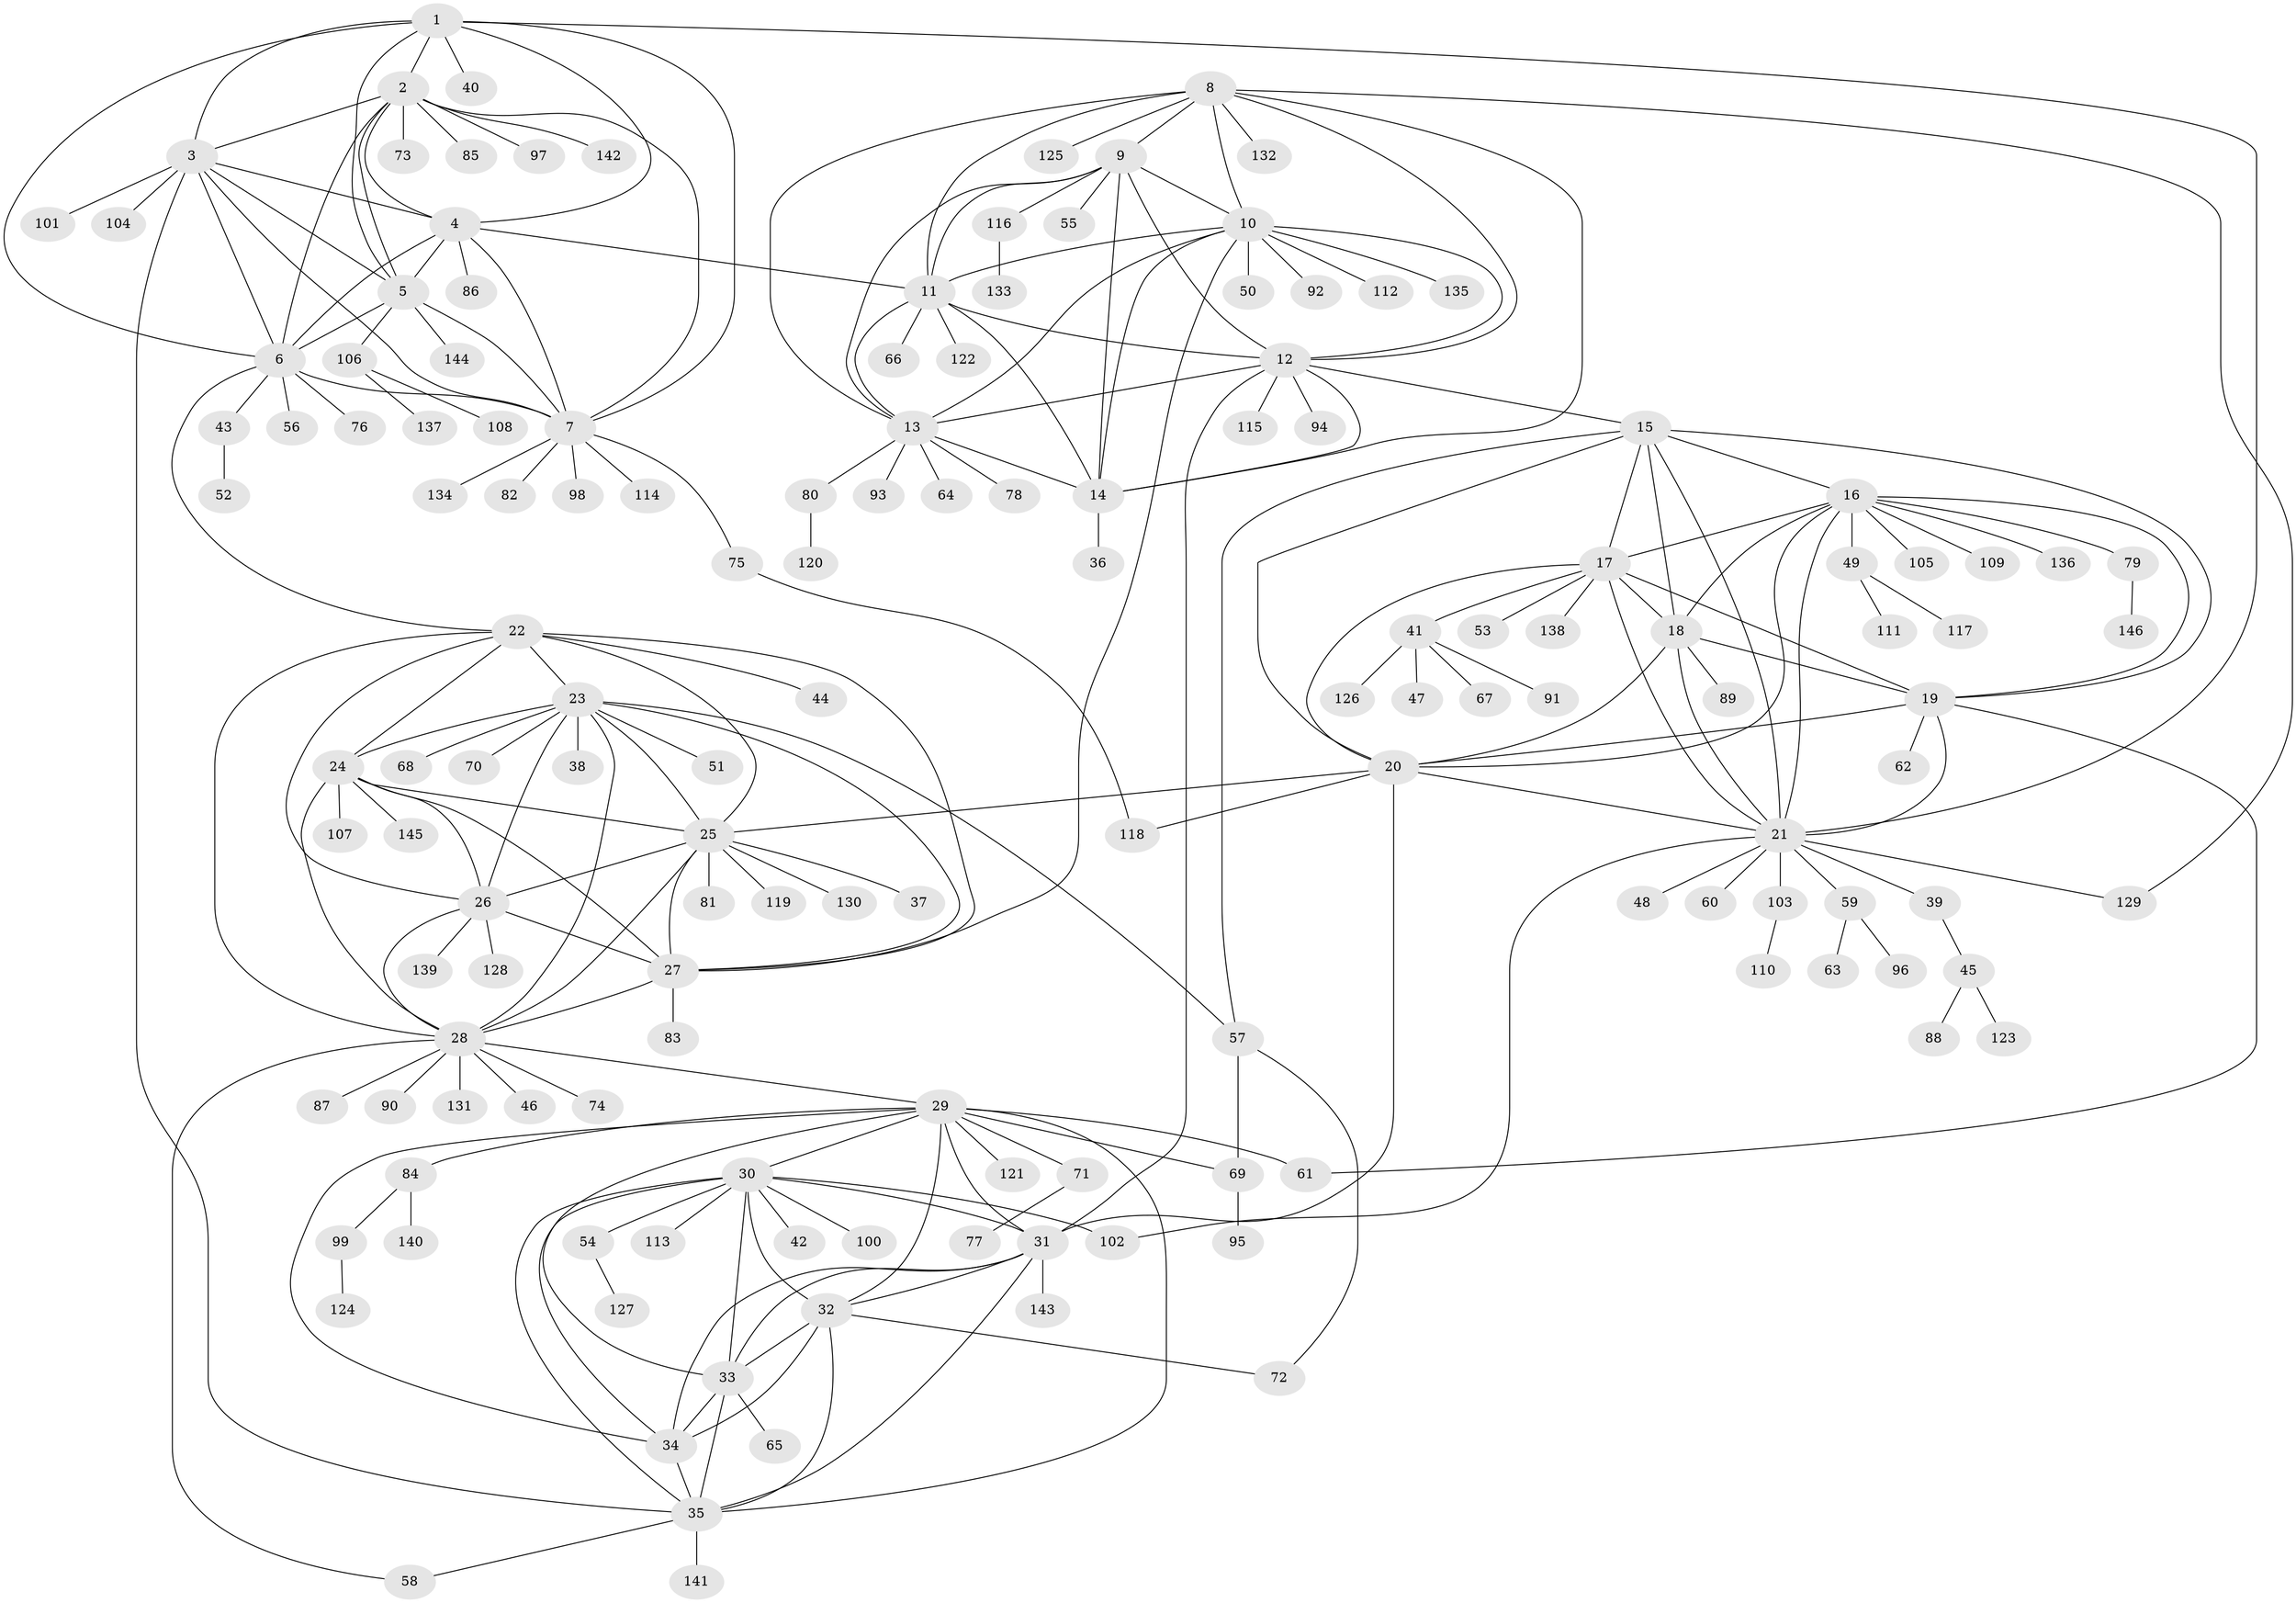// coarse degree distribution, {6: 0.02654867256637168, 8: 0.04424778761061947, 12: 0.008849557522123894, 14: 0.017699115044247787, 7: 0.04424778761061947, 10: 0.04424778761061947, 16: 0.008849557522123894, 5: 0.017699115044247787, 9: 0.008849557522123894, 4: 0.02654867256637168, 1: 0.6460176991150443, 2: 0.09734513274336283, 3: 0.008849557522123894}
// Generated by graph-tools (version 1.1) at 2025/42/03/06/25 10:42:08]
// undirected, 146 vertices, 234 edges
graph export_dot {
graph [start="1"]
  node [color=gray90,style=filled];
  1;
  2;
  3;
  4;
  5;
  6;
  7;
  8;
  9;
  10;
  11;
  12;
  13;
  14;
  15;
  16;
  17;
  18;
  19;
  20;
  21;
  22;
  23;
  24;
  25;
  26;
  27;
  28;
  29;
  30;
  31;
  32;
  33;
  34;
  35;
  36;
  37;
  38;
  39;
  40;
  41;
  42;
  43;
  44;
  45;
  46;
  47;
  48;
  49;
  50;
  51;
  52;
  53;
  54;
  55;
  56;
  57;
  58;
  59;
  60;
  61;
  62;
  63;
  64;
  65;
  66;
  67;
  68;
  69;
  70;
  71;
  72;
  73;
  74;
  75;
  76;
  77;
  78;
  79;
  80;
  81;
  82;
  83;
  84;
  85;
  86;
  87;
  88;
  89;
  90;
  91;
  92;
  93;
  94;
  95;
  96;
  97;
  98;
  99;
  100;
  101;
  102;
  103;
  104;
  105;
  106;
  107;
  108;
  109;
  110;
  111;
  112;
  113;
  114;
  115;
  116;
  117;
  118;
  119;
  120;
  121;
  122;
  123;
  124;
  125;
  126;
  127;
  128;
  129;
  130;
  131;
  132;
  133;
  134;
  135;
  136;
  137;
  138;
  139;
  140;
  141;
  142;
  143;
  144;
  145;
  146;
  1 -- 2;
  1 -- 3;
  1 -- 4;
  1 -- 5;
  1 -- 6;
  1 -- 7;
  1 -- 21;
  1 -- 40;
  2 -- 3;
  2 -- 4;
  2 -- 5;
  2 -- 6;
  2 -- 7;
  2 -- 73;
  2 -- 85;
  2 -- 97;
  2 -- 142;
  3 -- 4;
  3 -- 5;
  3 -- 6;
  3 -- 7;
  3 -- 35;
  3 -- 101;
  3 -- 104;
  4 -- 5;
  4 -- 6;
  4 -- 7;
  4 -- 11;
  4 -- 86;
  5 -- 6;
  5 -- 7;
  5 -- 106;
  5 -- 144;
  6 -- 7;
  6 -- 22;
  6 -- 43;
  6 -- 56;
  6 -- 76;
  7 -- 75;
  7 -- 82;
  7 -- 98;
  7 -- 114;
  7 -- 134;
  8 -- 9;
  8 -- 10;
  8 -- 11;
  8 -- 12;
  8 -- 13;
  8 -- 14;
  8 -- 125;
  8 -- 129;
  8 -- 132;
  9 -- 10;
  9 -- 11;
  9 -- 12;
  9 -- 13;
  9 -- 14;
  9 -- 55;
  9 -- 116;
  10 -- 11;
  10 -- 12;
  10 -- 13;
  10 -- 14;
  10 -- 27;
  10 -- 50;
  10 -- 92;
  10 -- 112;
  10 -- 135;
  11 -- 12;
  11 -- 13;
  11 -- 14;
  11 -- 66;
  11 -- 122;
  12 -- 13;
  12 -- 14;
  12 -- 15;
  12 -- 31;
  12 -- 94;
  12 -- 115;
  13 -- 14;
  13 -- 64;
  13 -- 78;
  13 -- 80;
  13 -- 93;
  14 -- 36;
  15 -- 16;
  15 -- 17;
  15 -- 18;
  15 -- 19;
  15 -- 20;
  15 -- 21;
  15 -- 57;
  16 -- 17;
  16 -- 18;
  16 -- 19;
  16 -- 20;
  16 -- 21;
  16 -- 49;
  16 -- 79;
  16 -- 105;
  16 -- 109;
  16 -- 136;
  17 -- 18;
  17 -- 19;
  17 -- 20;
  17 -- 21;
  17 -- 41;
  17 -- 53;
  17 -- 138;
  18 -- 19;
  18 -- 20;
  18 -- 21;
  18 -- 89;
  19 -- 20;
  19 -- 21;
  19 -- 61;
  19 -- 62;
  20 -- 21;
  20 -- 25;
  20 -- 31;
  20 -- 118;
  21 -- 39;
  21 -- 48;
  21 -- 59;
  21 -- 60;
  21 -- 102;
  21 -- 103;
  21 -- 129;
  22 -- 23;
  22 -- 24;
  22 -- 25;
  22 -- 26;
  22 -- 27;
  22 -- 28;
  22 -- 44;
  23 -- 24;
  23 -- 25;
  23 -- 26;
  23 -- 27;
  23 -- 28;
  23 -- 38;
  23 -- 51;
  23 -- 57;
  23 -- 68;
  23 -- 70;
  24 -- 25;
  24 -- 26;
  24 -- 27;
  24 -- 28;
  24 -- 107;
  24 -- 145;
  25 -- 26;
  25 -- 27;
  25 -- 28;
  25 -- 37;
  25 -- 81;
  25 -- 119;
  25 -- 130;
  26 -- 27;
  26 -- 28;
  26 -- 128;
  26 -- 139;
  27 -- 28;
  27 -- 83;
  28 -- 29;
  28 -- 46;
  28 -- 58;
  28 -- 74;
  28 -- 87;
  28 -- 90;
  28 -- 131;
  29 -- 30;
  29 -- 31;
  29 -- 32;
  29 -- 33;
  29 -- 34;
  29 -- 35;
  29 -- 61;
  29 -- 69;
  29 -- 71;
  29 -- 84;
  29 -- 121;
  30 -- 31;
  30 -- 32;
  30 -- 33;
  30 -- 34;
  30 -- 35;
  30 -- 42;
  30 -- 54;
  30 -- 100;
  30 -- 102;
  30 -- 113;
  31 -- 32;
  31 -- 33;
  31 -- 34;
  31 -- 35;
  31 -- 143;
  32 -- 33;
  32 -- 34;
  32 -- 35;
  32 -- 72;
  33 -- 34;
  33 -- 35;
  33 -- 65;
  34 -- 35;
  35 -- 58;
  35 -- 141;
  39 -- 45;
  41 -- 47;
  41 -- 67;
  41 -- 91;
  41 -- 126;
  43 -- 52;
  45 -- 88;
  45 -- 123;
  49 -- 111;
  49 -- 117;
  54 -- 127;
  57 -- 69;
  57 -- 72;
  59 -- 63;
  59 -- 96;
  69 -- 95;
  71 -- 77;
  75 -- 118;
  79 -- 146;
  80 -- 120;
  84 -- 99;
  84 -- 140;
  99 -- 124;
  103 -- 110;
  106 -- 108;
  106 -- 137;
  116 -- 133;
}
